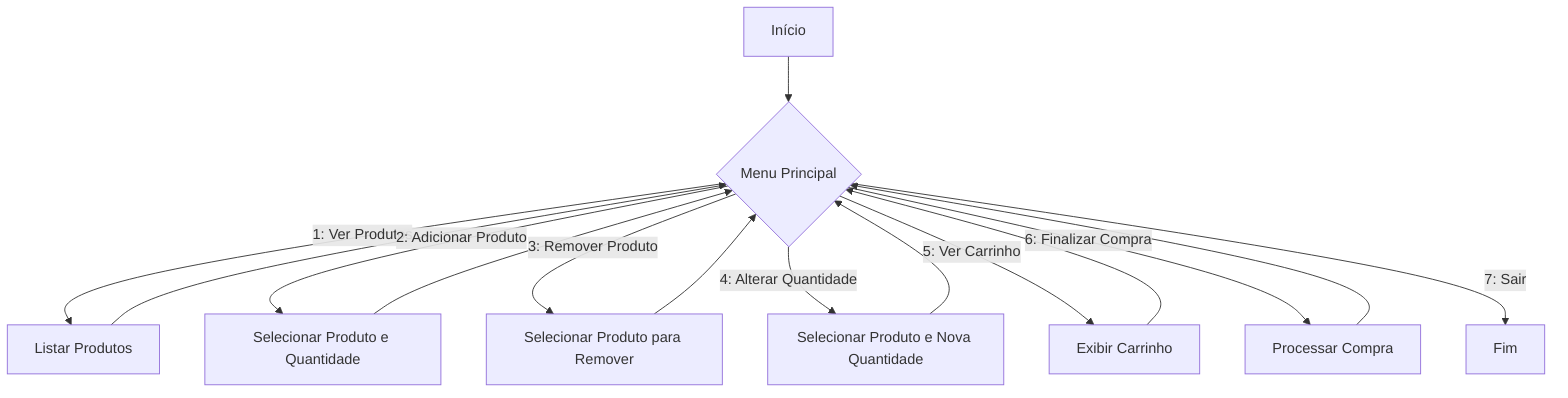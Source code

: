 graph TD
    A[Início] --> B{Menu Principal};
    B -- 1: Ver Produtos --> C[Listar Produtos];
    B -- 2: Adicionar Produto --> D[Selecionar Produto e Quantidade];
    B -- 3: Remover Produto --> E[Selecionar Produto para Remover];
    B -- 4: Alterar Quantidade --> F[Selecionar Produto e Nova Quantidade];
    B -- 5: Ver Carrinho --> G[Exibir Carrinho];
    B -- 6: Finalizar Compra --> H[Processar Compra];
    B -- 7: Sair --> I[Fim];
    C --> B;
    D --> B;
    E --> B;
    F --> B;
    G --> B;
    H --> B;